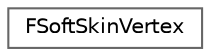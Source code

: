 digraph "Graphical Class Hierarchy"
{
 // INTERACTIVE_SVG=YES
 // LATEX_PDF_SIZE
  bgcolor="transparent";
  edge [fontname=Helvetica,fontsize=10,labelfontname=Helvetica,labelfontsize=10];
  node [fontname=Helvetica,fontsize=10,shape=box,height=0.2,width=0.4];
  rankdir="LR";
  Node0 [id="Node000000",label="FSoftSkinVertex",height=0.2,width=0.4,color="grey40", fillcolor="white", style="filled",URL="$dd/d6b/structFSoftSkinVertex.html",tooltip=" "];
}
